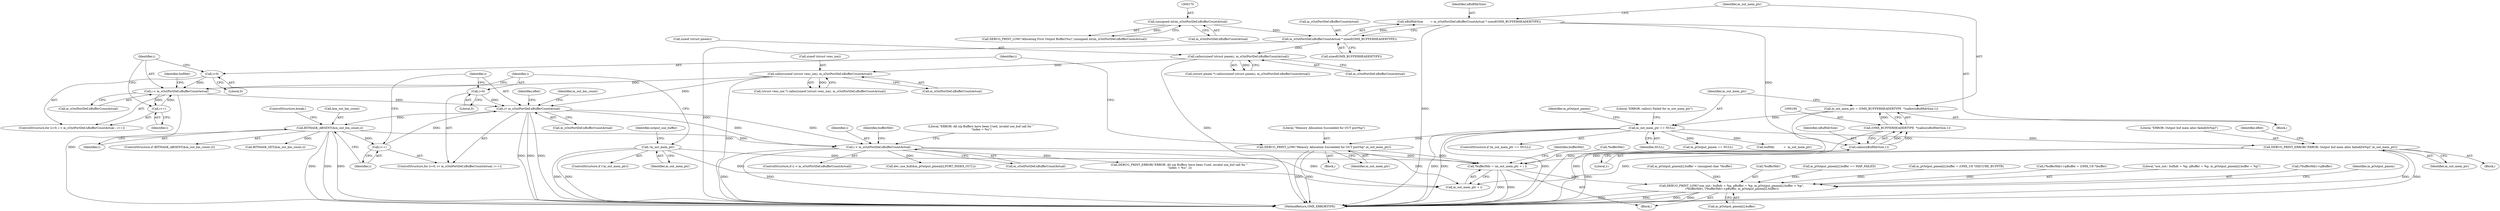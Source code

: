 digraph "0_Android_7558d03e6498e970b761aa44fff6b2c659202d95_2@pointer" {
"1000371" [label="(Call,*bufferHdr = (m_out_mem_ptr + i ))"];
"1000334" [label="(Call,DEBUG_PRINT_ERROR(\"ERROR: Output buf mem alloc failed[0x%p]\",m_out_mem_ptr))"];
"1000190" [label="(Call,m_out_mem_ptr == NULL)"];
"1000182" [label="(Call,m_out_mem_ptr = (OMX_BUFFERHEADERTYPE  *)calloc(nBufHdrSize,1))"];
"1000184" [label="(Call,(OMX_BUFFERHEADERTYPE  *)calloc(nBufHdrSize,1))"];
"1000186" [label="(Call,calloc(nBufHdrSize,1))"];
"1000174" [label="(Call,nBufHdrSize        = m_sOutPortDef.nBufferCountActual * sizeof(OMX_BUFFERHEADERTYPE))"];
"1000176" [label="(Call,m_sOutPortDef.nBufferCountActual * sizeof(OMX_BUFFERHEADERTYPE))"];
"1000169" [label="(Call,(unsigned int)m_sOutPortDef.nBufferCountActual)"];
"1000157" [label="(Call,!m_out_mem_ptr)"];
"1000242" [label="(Call,DEBUG_PRINT_LOW(\"Memory Allocation Succeeded for OUT port%p\",m_out_mem_ptr))"];
"1000365" [label="(Call,i < m_sOutPortDef.nBufferCountActual)"];
"1000353" [label="(Call,BITMASK_ABSENT(&m_out_bm_count,i))"];
"1000344" [label="(Call,i< m_sOutPortDef.nBufferCountActual)"];
"1000341" [label="(Call,i=0)"];
"1000349" [label="(Call,i++)"];
"1000249" [label="(Call,i < m_sOutPortDef.nBufferCountActual)"];
"1000254" [label="(Call,i++)"];
"1000246" [label="(Call,i=0)"];
"1000221" [label="(Call,calloc(sizeof (struct venc_ion), m_sOutPortDef.nBufferCountActual))"];
"1000202" [label="(Call,calloc(sizeof (struct pmem), m_sOutPortDef.nBufferCountActual))"];
"1000604" [label="(Call,DEBUG_PRINT_LOW(\"use_out:: bufhdr = %p, pBuffer = %p, m_pOutput_pmem[i].buffer = %p\",\n (*bufferHdr), (*bufferHdr)->pBuffer, m_pOutput_pmem[i].buffer))"];
"1000219" [label="(Call,(struct venc_ion *) calloc(sizeof (struct venc_ion), m_sOutPortDef.nBufferCountActual))"];
"1000604" [label="(Call,DEBUG_PRINT_LOW(\"use_out:: bufhdr = %p, pBuffer = %p, m_pOutput_pmem[i].buffer = %p\",\n (*bufferHdr), (*bufferHdr)->pBuffer, m_pOutput_pmem[i].buffer))"];
"1000221" [label="(Call,calloc(sizeof (struct venc_ion), m_sOutPortDef.nBufferCountActual))"];
"1000248" [label="(Literal,0)"];
"1000203" [label="(Call,sizeof (struct pmem))"];
"1000242" [label="(Call,DEBUG_PRINT_LOW(\"Memory Allocation Succeeded for OUT port%p\",m_out_mem_ptr))"];
"1000343" [label="(Literal,0)"];
"1000246" [label="(Call,i=0)"];
"1000377" [label="(Call,(*bufferHdr)->pBuffer = (OMX_U8 *)buffer)"];
"1000605" [label="(Literal,\"use_out:: bufhdr = %p, pBuffer = %p, m_pOutput_pmem[i].buffer = %p\")"];
"1000380" [label="(Identifier,bufferHdr)"];
"1000356" [label="(Identifier,i)"];
"1000189" [label="(ControlStructure,if (m_out_mem_ptr == NULL))"];
"1000192" [label="(Identifier,NULL)"];
"1000608" [label="(Call,(*bufferHdr)->pBuffer)"];
"1000374" [label="(Call,m_out_mem_ptr + i)"];
"1000169" [label="(Call,(unsigned int)m_sOutPortDef.nBufferCountActual)"];
"1000238" [label="(Block,)"];
"1000209" [label="(Call,m_pOutput_pmem == NULL)"];
"1000195" [label="(Literal,\"ERROR: calloc() Failed for m_out_mem_ptr\")"];
"1000167" [label="(Call,DEBUG_PRINT_LOW(\"Allocating First Output Buffer(%u)\",(unsigned int)m_sOutPortDef.nBufferCountActual))"];
"1000180" [label="(Call,sizeof(OMX_BUFFERHEADERTYPE))"];
"1000353" [label="(Call,BITMASK_ABSENT(&m_out_bm_count,i))"];
"1000370" [label="(Block,)"];
"1000191" [label="(Identifier,m_out_mem_ptr)"];
"1000187" [label="(Identifier,nBufHdrSize)"];
"1000177" [label="(Call,m_sOutPortDef.nBufferCountActual)"];
"1000639" [label="(Literal,\"ERROR: All o/p Buffers have been Used, invalid use_buf call for \"\n \"index = %u\")"];
"1000346" [label="(Call,m_sOutPortDef.nBufferCountActual)"];
"1000251" [label="(Call,m_sOutPortDef.nBufferCountActual)"];
"1000161" [label="(Identifier,output_use_buffer)"];
"1000259" [label="(Identifier,bufHdr)"];
"1000244" [label="(Identifier,m_out_mem_ptr)"];
"1000249" [label="(Call,i < m_sOutPortDef.nBufferCountActual)"];
"1000622" [label="(Identifier,m_pOutput_pmem)"];
"1000171" [label="(Call,m_sOutPortDef.nBufferCountActual)"];
"1000158" [label="(Identifier,m_out_mem_ptr)"];
"1000349" [label="(Call,i++)"];
"1000619" [label="(Call,dev_use_buf(&m_pOutput_pmem[i],PORT_INDEX_OUT,i))"];
"1000182" [label="(Call,m_out_mem_ptr = (OMX_BUFFERHEADERTYPE  *)calloc(nBufHdrSize,1))"];
"1000183" [label="(Identifier,m_out_mem_ptr)"];
"1000361" [label="(Identifier,eRet)"];
"1000200" [label="(Call,(struct pmem *) calloc(sizeof (struct pmem), m_sOutPortDef.nBufferCountActual))"];
"1000184" [label="(Call,(OMX_BUFFERHEADERTYPE  *)calloc(nBufHdrSize,1))"];
"1000336" [label="(Identifier,m_out_mem_ptr)"];
"1000205" [label="(Call,m_sOutPortDef.nBufferCountActual)"];
"1000245" [label="(ControlStructure,for (i=0; i < m_sOutPortDef.nBufferCountActual ; i++))"];
"1000224" [label="(Call,m_sOutPortDef.nBufferCountActual)"];
"1000352" [label="(ControlStructure,if (BITMASK_ABSENT(&m_out_bm_count,i)))"];
"1000157" [label="(Call,!m_out_mem_ptr)"];
"1000340" [label="(ControlStructure,for (i=0; i< m_sOutPortDef.nBufferCountActual; i++))"];
"1000186" [label="(Call,calloc(nBufHdrSize,1))"];
"1000584" [label="(Call,m_pOutput_pmem[i].buffer = (unsigned char *)buffer)"];
"1000365" [label="(Call,i < m_sOutPortDef.nBufferCountActual)"];
"1000606" [label="(Call,*bufferHdr)"];
"1000156" [label="(ControlStructure,if (!m_out_mem_ptr))"];
"1000366" [label="(Identifier,i)"];
"1000239" [label="(Call,bufHdr          =  m_out_mem_ptr)"];
"1000354" [label="(Call,&m_out_bm_count)"];
"1000507" [label="(Call,m_pOutput_pmem[i].buffer == MAP_FAILED)"];
"1000335" [label="(Literal,\"ERROR: Output buf mem alloc failed[0x%p]\")"];
"1000190" [label="(Call,m_out_mem_ptr == NULL)"];
"1000342" [label="(Identifier,i)"];
"1000243" [label="(Literal,\"Memory Allocation Succeeded for OUT port%p\")"];
"1000638" [label="(Call,DEBUG_PRINT_ERROR(\"ERROR: All o/p Buffers have been Used, invalid use_buf call for \"\n \"index = %u\", i))"];
"1000341" [label="(Call,i=0)"];
"1000199" [label="(Identifier,m_pOutput_pmem)"];
"1000338" [label="(Identifier,eRet)"];
"1000176" [label="(Call,m_sOutPortDef.nBufferCountActual * sizeof(OMX_BUFFERHEADERTYPE))"];
"1000344" [label="(Call,i< m_sOutPortDef.nBufferCountActual)"];
"1000174" [label="(Call,nBufHdrSize        = m_sOutPortDef.nBufferCountActual * sizeof(OMX_BUFFERHEADERTYPE))"];
"1000372" [label="(Call,*bufferHdr)"];
"1000472" [label="(Call,m_pOutput_pmem[i].buffer = (OMX_U8 *)SECURE_BUFPTR)"];
"1000355" [label="(Identifier,m_out_bm_count)"];
"1000188" [label="(Literal,1)"];
"1000222" [label="(Call,sizeof (struct venc_ion))"];
"1000175" [label="(Identifier,nBufHdrSize)"];
"1000646" [label="(MethodReturn,OMX_ERRORTYPE)"];
"1000373" [label="(Identifier,bufferHdr)"];
"1000202" [label="(Call,calloc(sizeof (struct pmem), m_sOutPortDef.nBufferCountActual))"];
"1000367" [label="(Call,m_sOutPortDef.nBufferCountActual)"];
"1000371" [label="(Call,*bufferHdr = (m_out_mem_ptr + i ))"];
"1000254" [label="(Call,i++)"];
"1000334" [label="(Call,DEBUG_PRINT_ERROR(\"ERROR: Output buf mem alloc failed[0x%p]\",m_out_mem_ptr))"];
"1000255" [label="(Identifier,i)"];
"1000159" [label="(Block,)"];
"1000333" [label="(Block,)"];
"1000350" [label="(Identifier,i)"];
"1000612" [label="(Call,m_pOutput_pmem[i].buffer)"];
"1000632" [label="(Call,BITMASK_SET(&m_out_bm_count,i))"];
"1000358" [label="(ControlStructure,break;)"];
"1000250" [label="(Identifier,i)"];
"1000247" [label="(Identifier,i)"];
"1000364" [label="(ControlStructure,if (i < m_sOutPortDef.nBufferCountActual))"];
"1000345" [label="(Identifier,i)"];
"1000371" -> "1000370"  [label="AST: "];
"1000371" -> "1000374"  [label="CFG: "];
"1000372" -> "1000371"  [label="AST: "];
"1000374" -> "1000371"  [label="AST: "];
"1000380" -> "1000371"  [label="CFG: "];
"1000371" -> "1000646"  [label="DDG: "];
"1000371" -> "1000646"  [label="DDG: "];
"1000334" -> "1000371"  [label="DDG: "];
"1000157" -> "1000371"  [label="DDG: "];
"1000242" -> "1000371"  [label="DDG: "];
"1000365" -> "1000371"  [label="DDG: "];
"1000371" -> "1000604"  [label="DDG: "];
"1000334" -> "1000333"  [label="AST: "];
"1000334" -> "1000336"  [label="CFG: "];
"1000335" -> "1000334"  [label="AST: "];
"1000336" -> "1000334"  [label="AST: "];
"1000338" -> "1000334"  [label="CFG: "];
"1000334" -> "1000646"  [label="DDG: "];
"1000334" -> "1000646"  [label="DDG: "];
"1000190" -> "1000334"  [label="DDG: "];
"1000334" -> "1000374"  [label="DDG: "];
"1000190" -> "1000189"  [label="AST: "];
"1000190" -> "1000192"  [label="CFG: "];
"1000191" -> "1000190"  [label="AST: "];
"1000192" -> "1000190"  [label="AST: "];
"1000195" -> "1000190"  [label="CFG: "];
"1000199" -> "1000190"  [label="CFG: "];
"1000190" -> "1000646"  [label="DDG: "];
"1000190" -> "1000646"  [label="DDG: "];
"1000190" -> "1000646"  [label="DDG: "];
"1000182" -> "1000190"  [label="DDG: "];
"1000190" -> "1000209"  [label="DDG: "];
"1000190" -> "1000239"  [label="DDG: "];
"1000190" -> "1000242"  [label="DDG: "];
"1000182" -> "1000159"  [label="AST: "];
"1000182" -> "1000184"  [label="CFG: "];
"1000183" -> "1000182"  [label="AST: "];
"1000184" -> "1000182"  [label="AST: "];
"1000191" -> "1000182"  [label="CFG: "];
"1000182" -> "1000646"  [label="DDG: "];
"1000184" -> "1000182"  [label="DDG: "];
"1000184" -> "1000186"  [label="CFG: "];
"1000185" -> "1000184"  [label="AST: "];
"1000186" -> "1000184"  [label="AST: "];
"1000184" -> "1000646"  [label="DDG: "];
"1000186" -> "1000184"  [label="DDG: "];
"1000186" -> "1000184"  [label="DDG: "];
"1000186" -> "1000188"  [label="CFG: "];
"1000187" -> "1000186"  [label="AST: "];
"1000188" -> "1000186"  [label="AST: "];
"1000186" -> "1000646"  [label="DDG: "];
"1000174" -> "1000186"  [label="DDG: "];
"1000174" -> "1000159"  [label="AST: "];
"1000174" -> "1000176"  [label="CFG: "];
"1000175" -> "1000174"  [label="AST: "];
"1000176" -> "1000174"  [label="AST: "];
"1000183" -> "1000174"  [label="CFG: "];
"1000174" -> "1000646"  [label="DDG: "];
"1000176" -> "1000174"  [label="DDG: "];
"1000176" -> "1000180"  [label="CFG: "];
"1000177" -> "1000176"  [label="AST: "];
"1000180" -> "1000176"  [label="AST: "];
"1000176" -> "1000646"  [label="DDG: "];
"1000169" -> "1000176"  [label="DDG: "];
"1000176" -> "1000202"  [label="DDG: "];
"1000169" -> "1000167"  [label="AST: "];
"1000169" -> "1000171"  [label="CFG: "];
"1000170" -> "1000169"  [label="AST: "];
"1000171" -> "1000169"  [label="AST: "];
"1000167" -> "1000169"  [label="CFG: "];
"1000169" -> "1000167"  [label="DDG: "];
"1000157" -> "1000156"  [label="AST: "];
"1000157" -> "1000158"  [label="CFG: "];
"1000158" -> "1000157"  [label="AST: "];
"1000161" -> "1000157"  [label="CFG: "];
"1000342" -> "1000157"  [label="CFG: "];
"1000157" -> "1000646"  [label="DDG: "];
"1000157" -> "1000646"  [label="DDG: "];
"1000157" -> "1000374"  [label="DDG: "];
"1000242" -> "1000238"  [label="AST: "];
"1000242" -> "1000244"  [label="CFG: "];
"1000243" -> "1000242"  [label="AST: "];
"1000244" -> "1000242"  [label="AST: "];
"1000247" -> "1000242"  [label="CFG: "];
"1000242" -> "1000646"  [label="DDG: "];
"1000242" -> "1000646"  [label="DDG: "];
"1000242" -> "1000374"  [label="DDG: "];
"1000365" -> "1000364"  [label="AST: "];
"1000365" -> "1000367"  [label="CFG: "];
"1000366" -> "1000365"  [label="AST: "];
"1000367" -> "1000365"  [label="AST: "];
"1000373" -> "1000365"  [label="CFG: "];
"1000639" -> "1000365"  [label="CFG: "];
"1000365" -> "1000646"  [label="DDG: "];
"1000365" -> "1000646"  [label="DDG: "];
"1000353" -> "1000365"  [label="DDG: "];
"1000344" -> "1000365"  [label="DDG: "];
"1000344" -> "1000365"  [label="DDG: "];
"1000365" -> "1000374"  [label="DDG: "];
"1000365" -> "1000619"  [label="DDG: "];
"1000365" -> "1000638"  [label="DDG: "];
"1000353" -> "1000352"  [label="AST: "];
"1000353" -> "1000356"  [label="CFG: "];
"1000354" -> "1000353"  [label="AST: "];
"1000356" -> "1000353"  [label="AST: "];
"1000358" -> "1000353"  [label="CFG: "];
"1000350" -> "1000353"  [label="CFG: "];
"1000353" -> "1000646"  [label="DDG: "];
"1000353" -> "1000646"  [label="DDG: "];
"1000353" -> "1000646"  [label="DDG: "];
"1000353" -> "1000349"  [label="DDG: "];
"1000344" -> "1000353"  [label="DDG: "];
"1000353" -> "1000632"  [label="DDG: "];
"1000344" -> "1000340"  [label="AST: "];
"1000344" -> "1000346"  [label="CFG: "];
"1000345" -> "1000344"  [label="AST: "];
"1000346" -> "1000344"  [label="AST: "];
"1000355" -> "1000344"  [label="CFG: "];
"1000361" -> "1000344"  [label="CFG: "];
"1000344" -> "1000646"  [label="DDG: "];
"1000344" -> "1000646"  [label="DDG: "];
"1000344" -> "1000646"  [label="DDG: "];
"1000341" -> "1000344"  [label="DDG: "];
"1000349" -> "1000344"  [label="DDG: "];
"1000249" -> "1000344"  [label="DDG: "];
"1000221" -> "1000344"  [label="DDG: "];
"1000341" -> "1000340"  [label="AST: "];
"1000341" -> "1000343"  [label="CFG: "];
"1000342" -> "1000341"  [label="AST: "];
"1000343" -> "1000341"  [label="AST: "];
"1000345" -> "1000341"  [label="CFG: "];
"1000349" -> "1000340"  [label="AST: "];
"1000349" -> "1000350"  [label="CFG: "];
"1000350" -> "1000349"  [label="AST: "];
"1000345" -> "1000349"  [label="CFG: "];
"1000249" -> "1000245"  [label="AST: "];
"1000249" -> "1000251"  [label="CFG: "];
"1000250" -> "1000249"  [label="AST: "];
"1000251" -> "1000249"  [label="AST: "];
"1000259" -> "1000249"  [label="CFG: "];
"1000342" -> "1000249"  [label="CFG: "];
"1000249" -> "1000646"  [label="DDG: "];
"1000254" -> "1000249"  [label="DDG: "];
"1000246" -> "1000249"  [label="DDG: "];
"1000221" -> "1000249"  [label="DDG: "];
"1000249" -> "1000254"  [label="DDG: "];
"1000254" -> "1000245"  [label="AST: "];
"1000254" -> "1000255"  [label="CFG: "];
"1000255" -> "1000254"  [label="AST: "];
"1000250" -> "1000254"  [label="CFG: "];
"1000246" -> "1000245"  [label="AST: "];
"1000246" -> "1000248"  [label="CFG: "];
"1000247" -> "1000246"  [label="AST: "];
"1000248" -> "1000246"  [label="AST: "];
"1000250" -> "1000246"  [label="CFG: "];
"1000221" -> "1000219"  [label="AST: "];
"1000221" -> "1000224"  [label="CFG: "];
"1000222" -> "1000221"  [label="AST: "];
"1000224" -> "1000221"  [label="AST: "];
"1000219" -> "1000221"  [label="CFG: "];
"1000221" -> "1000646"  [label="DDG: "];
"1000221" -> "1000219"  [label="DDG: "];
"1000202" -> "1000221"  [label="DDG: "];
"1000202" -> "1000200"  [label="AST: "];
"1000202" -> "1000205"  [label="CFG: "];
"1000203" -> "1000202"  [label="AST: "];
"1000205" -> "1000202"  [label="AST: "];
"1000200" -> "1000202"  [label="CFG: "];
"1000202" -> "1000646"  [label="DDG: "];
"1000202" -> "1000200"  [label="DDG: "];
"1000604" -> "1000370"  [label="AST: "];
"1000604" -> "1000612"  [label="CFG: "];
"1000605" -> "1000604"  [label="AST: "];
"1000606" -> "1000604"  [label="AST: "];
"1000608" -> "1000604"  [label="AST: "];
"1000612" -> "1000604"  [label="AST: "];
"1000622" -> "1000604"  [label="CFG: "];
"1000604" -> "1000646"  [label="DDG: "];
"1000604" -> "1000646"  [label="DDG: "];
"1000604" -> "1000646"  [label="DDG: "];
"1000604" -> "1000646"  [label="DDG: "];
"1000377" -> "1000604"  [label="DDG: "];
"1000472" -> "1000604"  [label="DDG: "];
"1000507" -> "1000604"  [label="DDG: "];
"1000584" -> "1000604"  [label="DDG: "];
}
